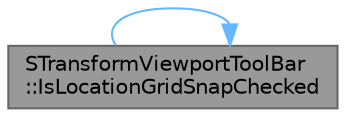 digraph "STransformViewportToolBar::IsLocationGridSnapChecked"
{
 // INTERACTIVE_SVG=YES
 // LATEX_PDF_SIZE
  bgcolor="transparent";
  edge [fontname=Helvetica,fontsize=10,labelfontname=Helvetica,labelfontsize=10];
  node [fontname=Helvetica,fontsize=10,shape=box,height=0.2,width=0.4];
  rankdir="LR";
  Node1 [id="Node000001",label="STransformViewportToolBar\l::IsLocationGridSnapChecked",height=0.2,width=0.4,color="gray40", fillcolor="grey60", style="filled", fontcolor="black",tooltip="Grid Snap checked state callbacks."];
  Node1 -> Node1 [id="edge1_Node000001_Node000001",color="steelblue1",style="solid",tooltip=" "];
}
